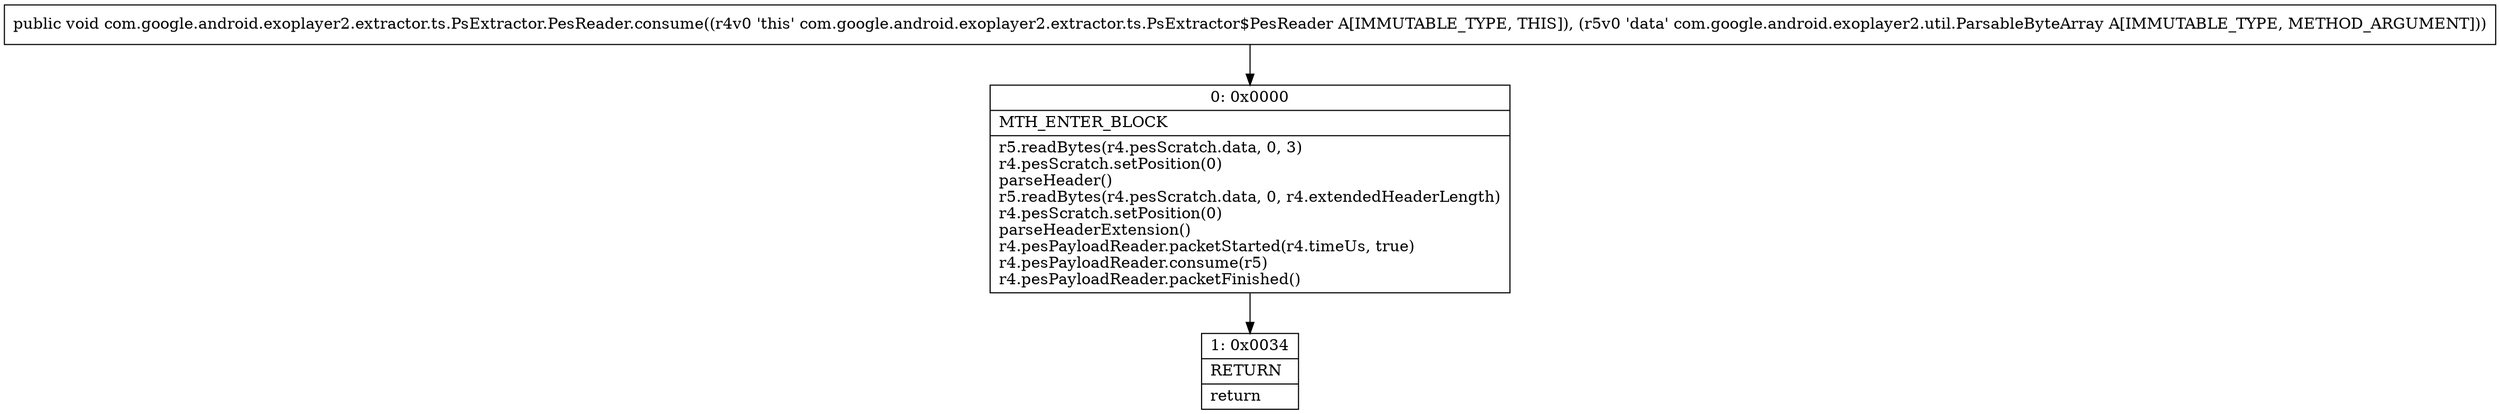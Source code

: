 digraph "CFG forcom.google.android.exoplayer2.extractor.ts.PsExtractor.PesReader.consume(Lcom\/google\/android\/exoplayer2\/util\/ParsableByteArray;)V" {
Node_0 [shape=record,label="{0\:\ 0x0000|MTH_ENTER_BLOCK\l|r5.readBytes(r4.pesScratch.data, 0, 3)\lr4.pesScratch.setPosition(0)\lparseHeader()\lr5.readBytes(r4.pesScratch.data, 0, r4.extendedHeaderLength)\lr4.pesScratch.setPosition(0)\lparseHeaderExtension()\lr4.pesPayloadReader.packetStarted(r4.timeUs, true)\lr4.pesPayloadReader.consume(r5)\lr4.pesPayloadReader.packetFinished()\l}"];
Node_1 [shape=record,label="{1\:\ 0x0034|RETURN\l|return\l}"];
MethodNode[shape=record,label="{public void com.google.android.exoplayer2.extractor.ts.PsExtractor.PesReader.consume((r4v0 'this' com.google.android.exoplayer2.extractor.ts.PsExtractor$PesReader A[IMMUTABLE_TYPE, THIS]), (r5v0 'data' com.google.android.exoplayer2.util.ParsableByteArray A[IMMUTABLE_TYPE, METHOD_ARGUMENT])) }"];
MethodNode -> Node_0;
Node_0 -> Node_1;
}

